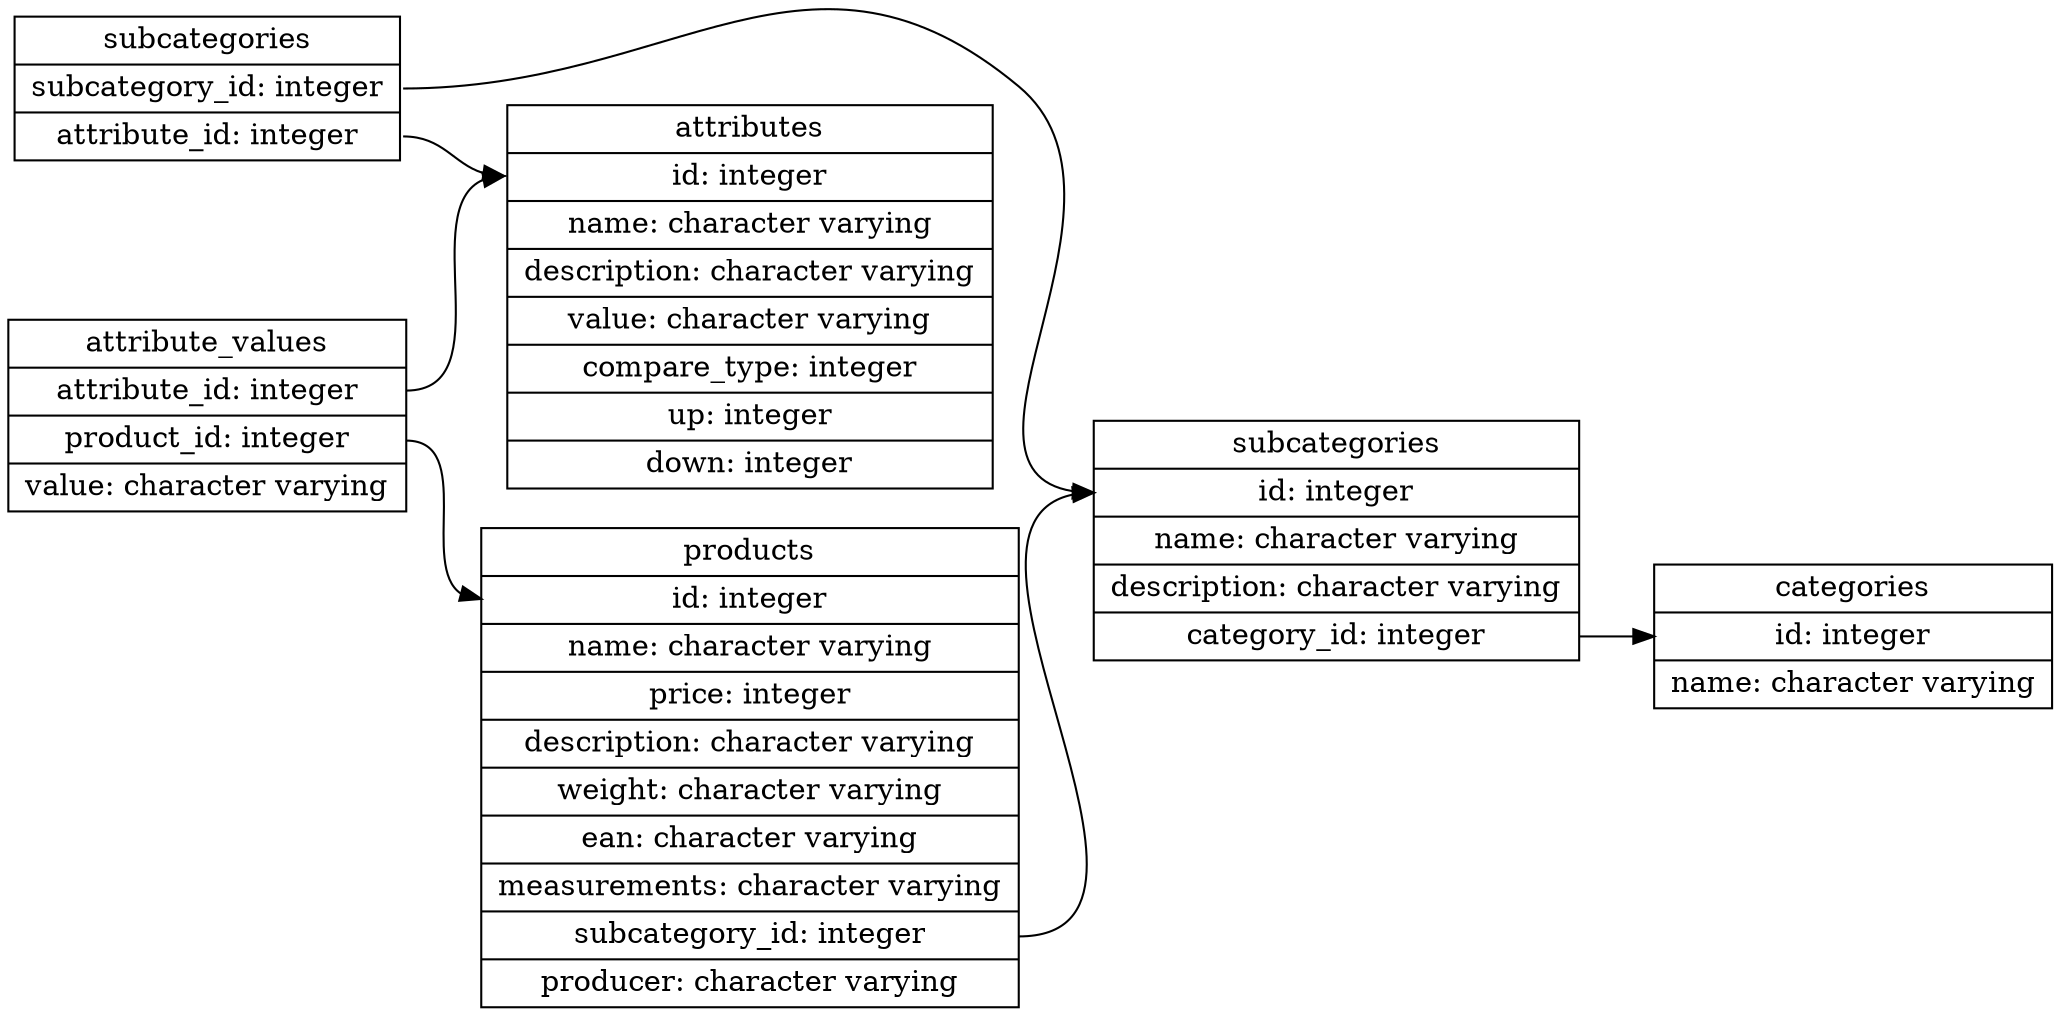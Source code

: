 digraph models_diagram {
  graph[rankdir=LR, overlap=false, splines=true]

  attribute_subcategories [shape=record, label="subcategories|<subcategory_id>subcategory_id: integer|<attribute_id>attribute_id: integer"]
  attribute_values [shape=record, label="attribute_values|<attribute_id> attribute_id: integer|<product_id> product_id: integer|<value> value: character varying"]
  attributes [shape=record, label="attributes|<id> id: integer|name: character varying|description: character varying|value: character varying|compare_type: integer|up: integer|down: integer"]
  categories [shape=record, label="categories|<id> id: integer|name: character varying"]
  products [shape=record, label="products|<id> id: integer|name: character varying|price: integer|description: character varying|weight: character varying|ean: character varying|measurements: character varying|<subcategory_id>subcategory_id: integer|producer: character varying"]
  subcategories [shape=record, label="subcategories|<id> id: integer|name: character varying|description: character varying|<category_id>category_id: integer"]

  attribute_subcategories:attribute_id -> attributes:id;
  attribute_subcategories:subcategory_id -> subcategories:id;
  attribute_values:attribute_id -> attributes:id;
  attribute_values:product_id -> products:id;
  products:subcategory_id -> subcategories:id;
  subcategories:category_id -> categories:id;
}